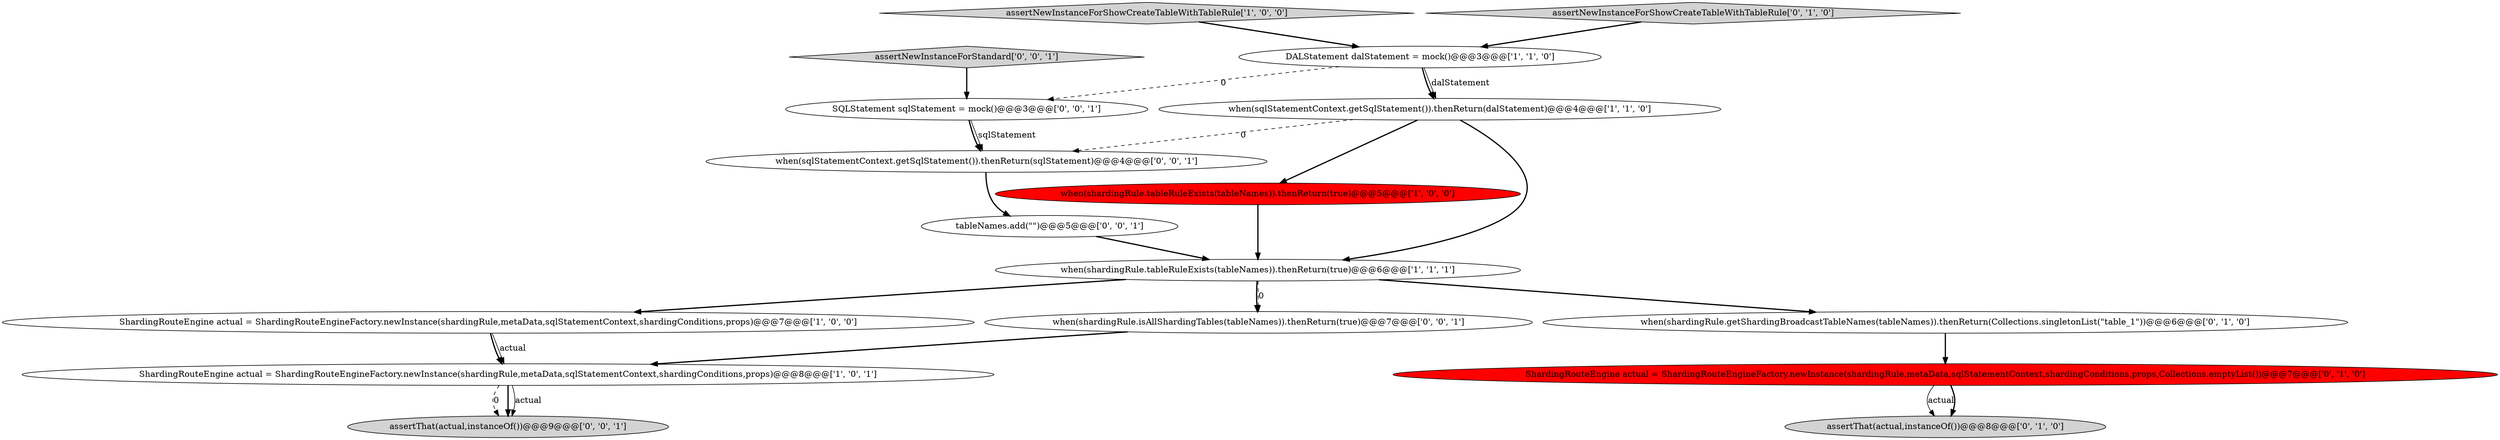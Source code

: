digraph {
14 [style = filled, label = "assertThat(actual,instanceOf())@@@9@@@['0', '0', '1']", fillcolor = lightgray, shape = ellipse image = "AAA0AAABBB3BBB"];
5 [style = filled, label = "ShardingRouteEngine actual = ShardingRouteEngineFactory.newInstance(shardingRule,metaData,sqlStatementContext,shardingConditions,props)@@@7@@@['1', '0', '0']", fillcolor = white, shape = ellipse image = "AAA0AAABBB1BBB"];
15 [style = filled, label = "tableNames.add(\"\")@@@5@@@['0', '0', '1']", fillcolor = white, shape = ellipse image = "AAA0AAABBB3BBB"];
12 [style = filled, label = "when(sqlStatementContext.getSqlStatement()).thenReturn(sqlStatement)@@@4@@@['0', '0', '1']", fillcolor = white, shape = ellipse image = "AAA0AAABBB3BBB"];
8 [style = filled, label = "when(shardingRule.getShardingBroadcastTableNames(tableNames)).thenReturn(Collections.singletonList(\"table_1\"))@@@6@@@['0', '1', '0']", fillcolor = white, shape = ellipse image = "AAA0AAABBB2BBB"];
3 [style = filled, label = "when(shardingRule.tableRuleExists(tableNames)).thenReturn(true)@@@6@@@['1', '1', '1']", fillcolor = white, shape = ellipse image = "AAA0AAABBB1BBB"];
4 [style = filled, label = "when(sqlStatementContext.getSqlStatement()).thenReturn(dalStatement)@@@4@@@['1', '1', '0']", fillcolor = white, shape = ellipse image = "AAA0AAABBB1BBB"];
6 [style = filled, label = "assertNewInstanceForShowCreateTableWithTableRule['1', '0', '0']", fillcolor = lightgray, shape = diamond image = "AAA0AAABBB1BBB"];
7 [style = filled, label = "ShardingRouteEngine actual = ShardingRouteEngineFactory.newInstance(shardingRule,metaData,sqlStatementContext,shardingConditions,props,Collections.emptyList())@@@7@@@['0', '1', '0']", fillcolor = red, shape = ellipse image = "AAA1AAABBB2BBB"];
13 [style = filled, label = "when(shardingRule.isAllShardingTables(tableNames)).thenReturn(true)@@@7@@@['0', '0', '1']", fillcolor = white, shape = ellipse image = "AAA0AAABBB3BBB"];
1 [style = filled, label = "DALStatement dalStatement = mock()@@@3@@@['1', '1', '0']", fillcolor = white, shape = ellipse image = "AAA0AAABBB1BBB"];
9 [style = filled, label = "assertThat(actual,instanceOf())@@@8@@@['0', '1', '0']", fillcolor = lightgray, shape = ellipse image = "AAA0AAABBB2BBB"];
2 [style = filled, label = "ShardingRouteEngine actual = ShardingRouteEngineFactory.newInstance(shardingRule,metaData,sqlStatementContext,shardingConditions,props)@@@8@@@['1', '0', '1']", fillcolor = white, shape = ellipse image = "AAA0AAABBB1BBB"];
11 [style = filled, label = "assertNewInstanceForStandard['0', '0', '1']", fillcolor = lightgray, shape = diamond image = "AAA0AAABBB3BBB"];
10 [style = filled, label = "assertNewInstanceForShowCreateTableWithTableRule['0', '1', '0']", fillcolor = lightgray, shape = diamond image = "AAA0AAABBB2BBB"];
0 [style = filled, label = "when(shardingRule.tableRuleExists(tableNames)).thenReturn(true)@@@5@@@['1', '0', '0']", fillcolor = red, shape = ellipse image = "AAA1AAABBB1BBB"];
16 [style = filled, label = "SQLStatement sqlStatement = mock()@@@3@@@['0', '0', '1']", fillcolor = white, shape = ellipse image = "AAA0AAABBB3BBB"];
0->3 [style = bold, label=""];
11->16 [style = bold, label=""];
4->3 [style = bold, label=""];
1->4 [style = bold, label=""];
5->2 [style = solid, label="actual"];
7->9 [style = solid, label="actual"];
12->15 [style = bold, label=""];
15->3 [style = bold, label=""];
3->13 [style = dashed, label="0"];
2->14 [style = solid, label="actual"];
8->7 [style = bold, label=""];
4->0 [style = bold, label=""];
4->12 [style = dashed, label="0"];
7->9 [style = bold, label=""];
6->1 [style = bold, label=""];
1->4 [style = solid, label="dalStatement"];
3->5 [style = bold, label=""];
5->2 [style = bold, label=""];
2->14 [style = dashed, label="0"];
1->16 [style = dashed, label="0"];
3->8 [style = bold, label=""];
2->14 [style = bold, label=""];
3->13 [style = bold, label=""];
16->12 [style = solid, label="sqlStatement"];
10->1 [style = bold, label=""];
16->12 [style = bold, label=""];
13->2 [style = bold, label=""];
}

